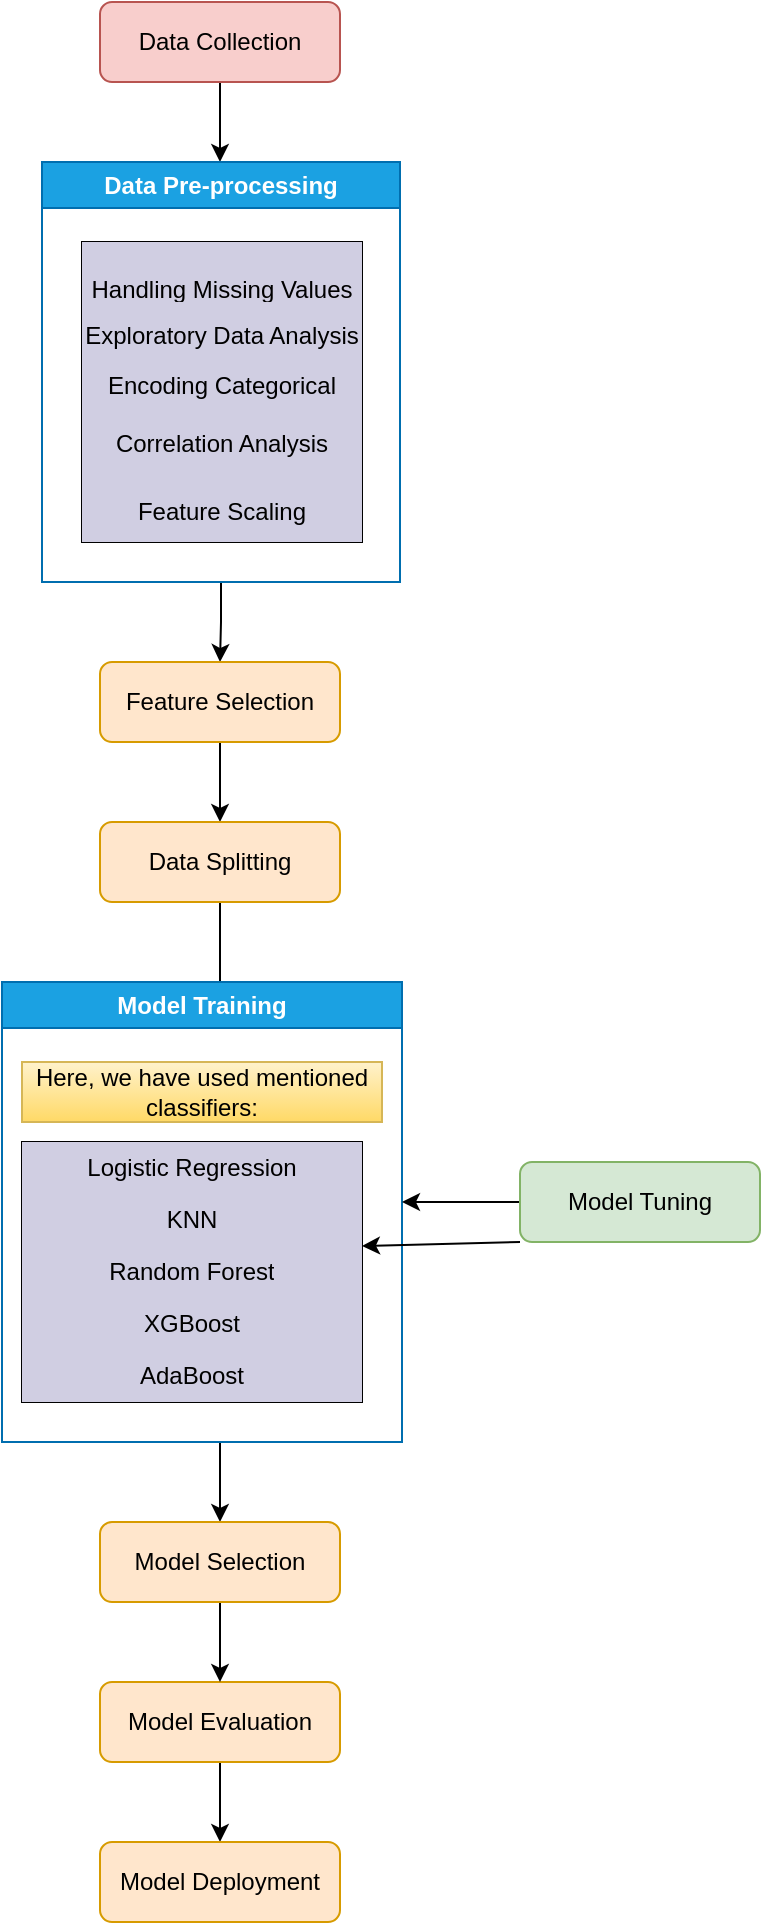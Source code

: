 <mxfile version="22.1.7" type="device">
  <diagram id="C5RBs43oDa-KdzZeNtuy" name="Page-1">
    <mxGraphModel dx="1434" dy="750" grid="1" gridSize="10" guides="1" tooltips="1" connect="1" arrows="1" fold="1" page="1" pageScale="1" pageWidth="827" pageHeight="1169" math="0" shadow="0">
      <root>
        <mxCell id="WIyWlLk6GJQsqaUBKTNV-0" />
        <mxCell id="WIyWlLk6GJQsqaUBKTNV-1" parent="WIyWlLk6GJQsqaUBKTNV-0" />
        <mxCell id="2OSr8VQqsQZBFfhrIndI-1" style="edgeStyle=orthogonalEdgeStyle;rounded=0;orthogonalLoop=1;jettySize=auto;html=1;" parent="WIyWlLk6GJQsqaUBKTNV-1" source="2OSr8VQqsQZBFfhrIndI-0" edge="1">
          <mxGeometry relative="1" as="geometry">
            <mxPoint x="329" y="120" as="targetPoint" />
          </mxGeometry>
        </mxCell>
        <mxCell id="2OSr8VQqsQZBFfhrIndI-0" value="Data Collection" style="rounded=1;whiteSpace=wrap;html=1;fillColor=#f8cecc;strokeColor=#b85450;" parent="WIyWlLk6GJQsqaUBKTNV-1" vertex="1">
          <mxGeometry x="269" y="40" width="120" height="40" as="geometry" />
        </mxCell>
        <mxCell id="2OSr8VQqsQZBFfhrIndI-22" value="" style="edgeStyle=orthogonalEdgeStyle;rounded=0;orthogonalLoop=1;jettySize=auto;html=1;" parent="WIyWlLk6GJQsqaUBKTNV-1" source="2OSr8VQqsQZBFfhrIndI-4" target="2OSr8VQqsQZBFfhrIndI-21" edge="1">
          <mxGeometry relative="1" as="geometry" />
        </mxCell>
        <mxCell id="2OSr8VQqsQZBFfhrIndI-4" value="Data Pre-processing" style="swimlane;whiteSpace=wrap;html=1;fillColor=#1ba1e2;strokeColor=#006EAF;fontColor=#ffffff;" parent="WIyWlLk6GJQsqaUBKTNV-1" vertex="1">
          <mxGeometry x="240" y="120" width="179" height="210" as="geometry" />
        </mxCell>
        <mxCell id="2OSr8VQqsQZBFfhrIndI-6" value="&lt;table&gt;&lt;tbody&gt;&lt;tr&gt;&lt;td&gt;&lt;br&gt;&lt;/td&gt;&lt;/tr&gt;&lt;tr&gt;&lt;td&gt;&lt;br&gt;&lt;/td&gt;&lt;/tr&gt;&lt;tr&gt;&lt;td&gt;&lt;br&gt;&lt;/td&gt;&lt;/tr&gt;&lt;tr&gt;&lt;td&gt;&lt;br&gt;&lt;/td&gt;&lt;/tr&gt;&lt;tr&gt;&lt;td&gt;&lt;br&gt;&lt;/td&gt;&lt;/tr&gt;&lt;tr&gt;&lt;td&gt;&lt;br&gt;&lt;/td&gt;&lt;/tr&gt;&lt;/tbody&gt;&lt;/table&gt;" style="text;html=1;align=center;verticalAlign=middle;resizable=0;points=[];autosize=1;strokeColor=none;fillColor=none;" parent="2OSr8VQqsQZBFfhrIndI-4" vertex="1">
          <mxGeometry x="20" y="-12" width="30" height="130" as="geometry" />
        </mxCell>
        <mxCell id="2OSr8VQqsQZBFfhrIndI-8" value="" style="shape=table;startSize=0;container=1;collapsible=0;childLayout=tableLayout;" parent="2OSr8VQqsQZBFfhrIndI-4" vertex="1">
          <mxGeometry x="20" y="40" width="140" height="150" as="geometry" />
        </mxCell>
        <mxCell id="2OSr8VQqsQZBFfhrIndI-9" value="" style="shape=tableRow;horizontal=0;startSize=0;swimlaneHead=0;swimlaneBody=0;strokeColor=inherit;top=0;left=0;bottom=0;right=0;collapsible=0;dropTarget=0;fillColor=none;points=[[0,0.5],[1,0.5]];portConstraint=eastwest;" parent="2OSr8VQqsQZBFfhrIndI-8" vertex="1">
          <mxGeometry width="140" height="31" as="geometry" />
        </mxCell>
        <mxCell id="2OSr8VQqsQZBFfhrIndI-10" value="&lt;br style=&quot;border-color: var(--border-color);&quot;&gt;Handling Missing Values" style="shape=partialRectangle;html=1;whiteSpace=wrap;connectable=0;strokeColor=#56517e;overflow=hidden;fillColor=#d0cee2;top=0;left=0;bottom=0;right=0;pointerEvents=1;" parent="2OSr8VQqsQZBFfhrIndI-9" vertex="1">
          <mxGeometry width="140" height="31" as="geometry">
            <mxRectangle width="140" height="31" as="alternateBounds" />
          </mxGeometry>
        </mxCell>
        <mxCell id="2OSr8VQqsQZBFfhrIndI-11" value="" style="shape=tableRow;horizontal=0;startSize=0;swimlaneHead=0;swimlaneBody=0;strokeColor=inherit;top=0;left=0;bottom=0;right=0;collapsible=0;dropTarget=0;fillColor=none;points=[[0,0.5],[1,0.5]];portConstraint=eastwest;" parent="2OSr8VQqsQZBFfhrIndI-8" vertex="1">
          <mxGeometry y="31" width="140" height="31" as="geometry" />
        </mxCell>
        <mxCell id="2OSr8VQqsQZBFfhrIndI-12" value="Exploratory Data Analysis " style="shape=partialRectangle;html=1;whiteSpace=wrap;connectable=0;strokeColor=#56517e;overflow=hidden;fillColor=#d0cee2;top=0;left=0;bottom=0;right=0;pointerEvents=1;" parent="2OSr8VQqsQZBFfhrIndI-11" vertex="1">
          <mxGeometry width="140" height="31" as="geometry">
            <mxRectangle width="140" height="31" as="alternateBounds" />
          </mxGeometry>
        </mxCell>
        <mxCell id="2OSr8VQqsQZBFfhrIndI-13" value="" style="shape=tableRow;horizontal=0;startSize=0;swimlaneHead=0;swimlaneBody=0;strokeColor=inherit;top=0;left=0;bottom=0;right=0;collapsible=0;dropTarget=0;fillColor=none;points=[[0,0.5],[1,0.5]];portConstraint=eastwest;" parent="2OSr8VQqsQZBFfhrIndI-8" vertex="1">
          <mxGeometry y="62" width="140" height="20" as="geometry" />
        </mxCell>
        <mxCell id="2OSr8VQqsQZBFfhrIndI-14" value="Encoding Categorical Variables" style="shape=partialRectangle;html=1;whiteSpace=wrap;connectable=0;strokeColor=#56517e;overflow=hidden;fillColor=#d0cee2;top=0;left=0;bottom=0;right=0;pointerEvents=1;" parent="2OSr8VQqsQZBFfhrIndI-13" vertex="1">
          <mxGeometry width="140" height="20" as="geometry">
            <mxRectangle width="140" height="20" as="alternateBounds" />
          </mxGeometry>
        </mxCell>
        <mxCell id="2OSr8VQqsQZBFfhrIndI-15" value="" style="shape=tableRow;horizontal=0;startSize=0;swimlaneHead=0;swimlaneBody=0;strokeColor=inherit;top=0;left=0;bottom=0;right=0;collapsible=0;dropTarget=0;fillColor=none;points=[[0,0.5],[1,0.5]];portConstraint=eastwest;" parent="2OSr8VQqsQZBFfhrIndI-8" vertex="1">
          <mxGeometry y="82" width="140" height="37" as="geometry" />
        </mxCell>
        <mxCell id="2OSr8VQqsQZBFfhrIndI-16" value="Correlation Analysis" style="shape=partialRectangle;html=1;whiteSpace=wrap;connectable=0;strokeColor=#56517e;overflow=hidden;fillColor=#d0cee2;top=0;left=0;bottom=0;right=0;pointerEvents=1;" parent="2OSr8VQqsQZBFfhrIndI-15" vertex="1">
          <mxGeometry width="140" height="37" as="geometry">
            <mxRectangle width="140" height="37" as="alternateBounds" />
          </mxGeometry>
        </mxCell>
        <mxCell id="2OSr8VQqsQZBFfhrIndI-17" value="" style="shape=tableRow;horizontal=0;startSize=0;swimlaneHead=0;swimlaneBody=0;strokeColor=inherit;top=0;left=0;bottom=0;right=0;collapsible=0;dropTarget=0;fillColor=none;points=[[0,0.5],[1,0.5]];portConstraint=eastwest;" parent="2OSr8VQqsQZBFfhrIndI-8" vertex="1">
          <mxGeometry y="119" width="140" height="31" as="geometry" />
        </mxCell>
        <mxCell id="2OSr8VQqsQZBFfhrIndI-18" value="Feature Scaling" style="shape=partialRectangle;html=1;whiteSpace=wrap;connectable=0;strokeColor=#56517e;overflow=hidden;fillColor=#d0cee2;top=0;left=0;bottom=0;right=0;pointerEvents=1;" parent="2OSr8VQqsQZBFfhrIndI-17" vertex="1">
          <mxGeometry width="140" height="31" as="geometry">
            <mxRectangle width="140" height="31" as="alternateBounds" />
          </mxGeometry>
        </mxCell>
        <mxCell id="2OSr8VQqsQZBFfhrIndI-24" value="" style="edgeStyle=orthogonalEdgeStyle;rounded=0;orthogonalLoop=1;jettySize=auto;html=1;" parent="WIyWlLk6GJQsqaUBKTNV-1" source="2OSr8VQqsQZBFfhrIndI-21" target="2OSr8VQqsQZBFfhrIndI-23" edge="1">
          <mxGeometry relative="1" as="geometry" />
        </mxCell>
        <mxCell id="2OSr8VQqsQZBFfhrIndI-21" value="Feature Selection" style="rounded=1;whiteSpace=wrap;html=1;fillColor=#ffe6cc;strokeColor=#d79b00;" parent="WIyWlLk6GJQsqaUBKTNV-1" vertex="1">
          <mxGeometry x="269" y="370" width="120" height="40" as="geometry" />
        </mxCell>
        <mxCell id="2OSr8VQqsQZBFfhrIndI-26" value="" style="edgeStyle=orthogonalEdgeStyle;rounded=0;orthogonalLoop=1;jettySize=auto;html=1;" parent="WIyWlLk6GJQsqaUBKTNV-1" source="2OSr8VQqsQZBFfhrIndI-23" edge="1">
          <mxGeometry relative="1" as="geometry">
            <mxPoint x="329" y="540" as="targetPoint" />
          </mxGeometry>
        </mxCell>
        <mxCell id="2OSr8VQqsQZBFfhrIndI-23" value="Data Splitting" style="rounded=1;whiteSpace=wrap;html=1;fillColor=#ffe6cc;strokeColor=#d79b00;" parent="WIyWlLk6GJQsqaUBKTNV-1" vertex="1">
          <mxGeometry x="269" y="450" width="120" height="40" as="geometry" />
        </mxCell>
        <mxCell id="UewjNEP305xuizKqZ12j-10" value="" style="edgeStyle=orthogonalEdgeStyle;rounded=0;orthogonalLoop=1;jettySize=auto;html=1;" edge="1" parent="WIyWlLk6GJQsqaUBKTNV-1" source="2OSr8VQqsQZBFfhrIndI-28" target="UewjNEP305xuizKqZ12j-0">
          <mxGeometry relative="1" as="geometry">
            <Array as="points">
              <mxPoint x="329" y="770" />
              <mxPoint x="329" y="770" />
            </Array>
          </mxGeometry>
        </mxCell>
        <mxCell id="2OSr8VQqsQZBFfhrIndI-28" value="Model Training" style="swimlane;whiteSpace=wrap;html=1;fillColor=#1ba1e2;fontColor=#ffffff;strokeColor=#006EAF;" parent="WIyWlLk6GJQsqaUBKTNV-1" vertex="1">
          <mxGeometry x="220" y="530" width="200" height="230" as="geometry" />
        </mxCell>
        <mxCell id="2OSr8VQqsQZBFfhrIndI-29" value="Here, we have used mentioned classifiers:" style="rounded=0;whiteSpace=wrap;html=1;fillColor=#fff2cc;gradientColor=#ffd966;strokeColor=#d6b656;" parent="2OSr8VQqsQZBFfhrIndI-28" vertex="1">
          <mxGeometry x="10" y="40" width="180" height="30" as="geometry" />
        </mxCell>
        <mxCell id="2OSr8VQqsQZBFfhrIndI-30" value="" style="shape=table;startSize=0;container=1;collapsible=0;childLayout=tableLayout;" parent="2OSr8VQqsQZBFfhrIndI-28" vertex="1">
          <mxGeometry x="10" y="80" width="170" height="130" as="geometry" />
        </mxCell>
        <mxCell id="2OSr8VQqsQZBFfhrIndI-31" value="" style="shape=tableRow;horizontal=0;startSize=0;swimlaneHead=0;swimlaneBody=0;strokeColor=inherit;top=0;left=0;bottom=0;right=0;collapsible=0;dropTarget=0;fillColor=none;points=[[0,0.5],[1,0.5]];portConstraint=eastwest;" parent="2OSr8VQqsQZBFfhrIndI-30" vertex="1">
          <mxGeometry width="170" height="26" as="geometry" />
        </mxCell>
        <mxCell id="2OSr8VQqsQZBFfhrIndI-32" value="Logistic Regression" style="shape=partialRectangle;html=1;whiteSpace=wrap;connectable=0;strokeColor=#56517e;overflow=hidden;fillColor=#d0cee2;top=0;left=0;bottom=0;right=0;pointerEvents=1;" parent="2OSr8VQqsQZBFfhrIndI-31" vertex="1">
          <mxGeometry width="170" height="26" as="geometry">
            <mxRectangle width="170" height="26" as="alternateBounds" />
          </mxGeometry>
        </mxCell>
        <mxCell id="2OSr8VQqsQZBFfhrIndI-33" value="" style="shape=tableRow;horizontal=0;startSize=0;swimlaneHead=0;swimlaneBody=0;strokeColor=inherit;top=0;left=0;bottom=0;right=0;collapsible=0;dropTarget=0;fillColor=none;points=[[0,0.5],[1,0.5]];portConstraint=eastwest;" parent="2OSr8VQqsQZBFfhrIndI-30" vertex="1">
          <mxGeometry y="26" width="170" height="26" as="geometry" />
        </mxCell>
        <mxCell id="2OSr8VQqsQZBFfhrIndI-34" value="KNN" style="shape=partialRectangle;html=1;whiteSpace=wrap;connectable=0;strokeColor=#56517e;overflow=hidden;fillColor=#d0cee2;top=0;left=0;bottom=0;right=0;pointerEvents=1;" parent="2OSr8VQqsQZBFfhrIndI-33" vertex="1">
          <mxGeometry width="170" height="26" as="geometry">
            <mxRectangle width="170" height="26" as="alternateBounds" />
          </mxGeometry>
        </mxCell>
        <mxCell id="2OSr8VQqsQZBFfhrIndI-35" value="" style="shape=tableRow;horizontal=0;startSize=0;swimlaneHead=0;swimlaneBody=0;strokeColor=inherit;top=0;left=0;bottom=0;right=0;collapsible=0;dropTarget=0;fillColor=none;points=[[0,0.5],[1,0.5]];portConstraint=eastwest;" parent="2OSr8VQqsQZBFfhrIndI-30" vertex="1">
          <mxGeometry y="52" width="170" height="26" as="geometry" />
        </mxCell>
        <mxCell id="2OSr8VQqsQZBFfhrIndI-36" value="Random Forest" style="shape=partialRectangle;html=1;whiteSpace=wrap;connectable=0;strokeColor=#56517e;overflow=hidden;fillColor=#d0cee2;top=0;left=0;bottom=0;right=0;pointerEvents=1;" parent="2OSr8VQqsQZBFfhrIndI-35" vertex="1">
          <mxGeometry width="170" height="26" as="geometry">
            <mxRectangle width="170" height="26" as="alternateBounds" />
          </mxGeometry>
        </mxCell>
        <mxCell id="UewjNEP305xuizKqZ12j-7" value="" style="shape=singleArrow;whiteSpace=wrap;html=1;arrowWidth=0.4;arrowSize=0.4;fillColor=#d5e8d4;strokeColor=#82b366;rounded=1;" vertex="1" parent="2OSr8VQqsQZBFfhrIndI-35">
          <mxGeometry x="170" width="NaN" height="26" as="geometry">
            <mxRectangle width="NaN" height="26" as="alternateBounds" />
          </mxGeometry>
        </mxCell>
        <mxCell id="2OSr8VQqsQZBFfhrIndI-37" value="" style="shape=tableRow;horizontal=0;startSize=0;swimlaneHead=0;swimlaneBody=0;strokeColor=inherit;top=0;left=0;bottom=0;right=0;collapsible=0;dropTarget=0;fillColor=none;points=[[0,0.5],[1,0.5]];portConstraint=eastwest;" parent="2OSr8VQqsQZBFfhrIndI-30" vertex="1">
          <mxGeometry y="78" width="170" height="26" as="geometry" />
        </mxCell>
        <mxCell id="2OSr8VQqsQZBFfhrIndI-38" value="XGBoost" style="shape=partialRectangle;html=1;whiteSpace=wrap;connectable=0;strokeColor=#56517e;overflow=hidden;fillColor=#d0cee2;top=0;left=0;bottom=0;right=0;pointerEvents=1;" parent="2OSr8VQqsQZBFfhrIndI-37" vertex="1">
          <mxGeometry width="170" height="26" as="geometry">
            <mxRectangle width="170" height="26" as="alternateBounds" />
          </mxGeometry>
        </mxCell>
        <mxCell id="2OSr8VQqsQZBFfhrIndI-39" value="" style="shape=tableRow;horizontal=0;startSize=0;swimlaneHead=0;swimlaneBody=0;strokeColor=inherit;top=0;left=0;bottom=0;right=0;collapsible=0;dropTarget=0;fillColor=none;points=[[0,0.5],[1,0.5]];portConstraint=eastwest;" parent="2OSr8VQqsQZBFfhrIndI-30" vertex="1">
          <mxGeometry y="104" width="170" height="26" as="geometry" />
        </mxCell>
        <mxCell id="2OSr8VQqsQZBFfhrIndI-40" value="AdaBoost" style="shape=partialRectangle;html=1;whiteSpace=wrap;connectable=0;strokeColor=#56517e;overflow=hidden;fillColor=#d0cee2;top=0;left=0;bottom=0;right=0;pointerEvents=1;" parent="2OSr8VQqsQZBFfhrIndI-39" vertex="1">
          <mxGeometry width="170" height="26" as="geometry">
            <mxRectangle width="170" height="26" as="alternateBounds" />
          </mxGeometry>
        </mxCell>
        <mxCell id="UewjNEP305xuizKqZ12j-2" style="edgeStyle=orthogonalEdgeStyle;rounded=0;orthogonalLoop=1;jettySize=auto;html=1;exitX=0.5;exitY=1;exitDx=0;exitDy=0;" edge="1" parent="2OSr8VQqsQZBFfhrIndI-28" source="2OSr8VQqsQZBFfhrIndI-29" target="2OSr8VQqsQZBFfhrIndI-29">
          <mxGeometry relative="1" as="geometry" />
        </mxCell>
        <mxCell id="UewjNEP305xuizKqZ12j-8" value="" style="edgeStyle=orthogonalEdgeStyle;rounded=0;orthogonalLoop=1;jettySize=auto;html=1;" edge="1" parent="WIyWlLk6GJQsqaUBKTNV-1" source="2OSr8VQqsQZBFfhrIndI-41" target="UewjNEP305xuizKqZ12j-7">
          <mxGeometry relative="1" as="geometry" />
        </mxCell>
        <mxCell id="UewjNEP305xuizKqZ12j-9" style="edgeStyle=orthogonalEdgeStyle;rounded=0;orthogonalLoop=1;jettySize=auto;html=1;exitX=0;exitY=0.5;exitDx=0;exitDy=0;" edge="1" parent="WIyWlLk6GJQsqaUBKTNV-1" source="2OSr8VQqsQZBFfhrIndI-41">
          <mxGeometry relative="1" as="geometry">
            <mxPoint x="420" y="640" as="targetPoint" />
          </mxGeometry>
        </mxCell>
        <mxCell id="2OSr8VQqsQZBFfhrIndI-41" value="Model Tuning" style="rounded=1;whiteSpace=wrap;html=1;fillColor=#d5e8d4;strokeColor=#82b366;" parent="WIyWlLk6GJQsqaUBKTNV-1" vertex="1">
          <mxGeometry x="479" y="620" width="120" height="40" as="geometry" />
        </mxCell>
        <mxCell id="2OSr8VQqsQZBFfhrIndI-46" value="" style="edgeStyle=orthogonalEdgeStyle;rounded=0;orthogonalLoop=1;jettySize=auto;html=1;" parent="WIyWlLk6GJQsqaUBKTNV-1" source="2OSr8VQqsQZBFfhrIndI-43" target="2OSr8VQqsQZBFfhrIndI-45" edge="1">
          <mxGeometry relative="1" as="geometry" />
        </mxCell>
        <mxCell id="2OSr8VQqsQZBFfhrIndI-43" value="Model Evaluation" style="rounded=1;whiteSpace=wrap;html=1;fillColor=#ffe6cc;strokeColor=#d79b00;" parent="WIyWlLk6GJQsqaUBKTNV-1" vertex="1">
          <mxGeometry x="269" y="880" width="120" height="40" as="geometry" />
        </mxCell>
        <mxCell id="2OSr8VQqsQZBFfhrIndI-45" value="Model Deployment" style="rounded=1;whiteSpace=wrap;html=1;fillColor=#ffe6cc;strokeColor=#d79b00;" parent="WIyWlLk6GJQsqaUBKTNV-1" vertex="1">
          <mxGeometry x="269" y="960" width="120" height="40" as="geometry" />
        </mxCell>
        <mxCell id="UewjNEP305xuizKqZ12j-4" value="" style="edgeStyle=orthogonalEdgeStyle;rounded=0;orthogonalLoop=1;jettySize=auto;html=1;" edge="1" parent="WIyWlLk6GJQsqaUBKTNV-1" source="UewjNEP305xuizKqZ12j-0" target="2OSr8VQqsQZBFfhrIndI-43">
          <mxGeometry relative="1" as="geometry" />
        </mxCell>
        <mxCell id="UewjNEP305xuizKqZ12j-0" value="Model Selection" style="rounded=1;whiteSpace=wrap;html=1;fillColor=#ffe6cc;strokeColor=#d79b00;" vertex="1" parent="WIyWlLk6GJQsqaUBKTNV-1">
          <mxGeometry x="269" y="800" width="120" height="40" as="geometry" />
        </mxCell>
      </root>
    </mxGraphModel>
  </diagram>
</mxfile>
